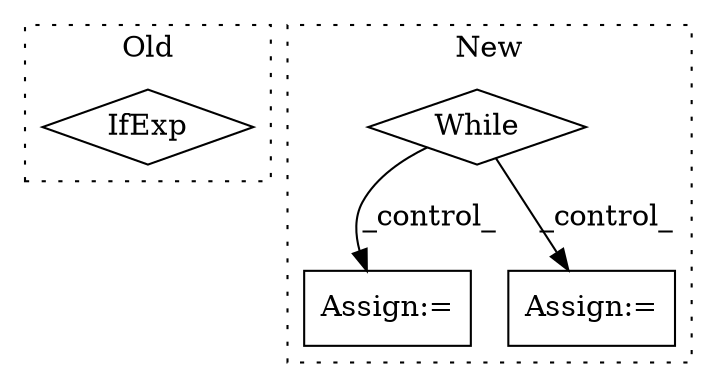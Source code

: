 digraph G {
subgraph cluster0 {
1 [label="IfExp" a="51" s="1353,1372" l="4,6" shape="diamond"];
label = "Old";
style="dotted";
}
subgraph cluster1 {
2 [label="While" a="52" s="1451,1469" l="6,10" shape="diamond"];
3 [label="Assign:=" a="68" s="1560" l="3" shape="box"];
4 [label="Assign:=" a="68" s="1510" l="3" shape="box"];
label = "New";
style="dotted";
}
2 -> 3 [label="_control_"];
2 -> 4 [label="_control_"];
}